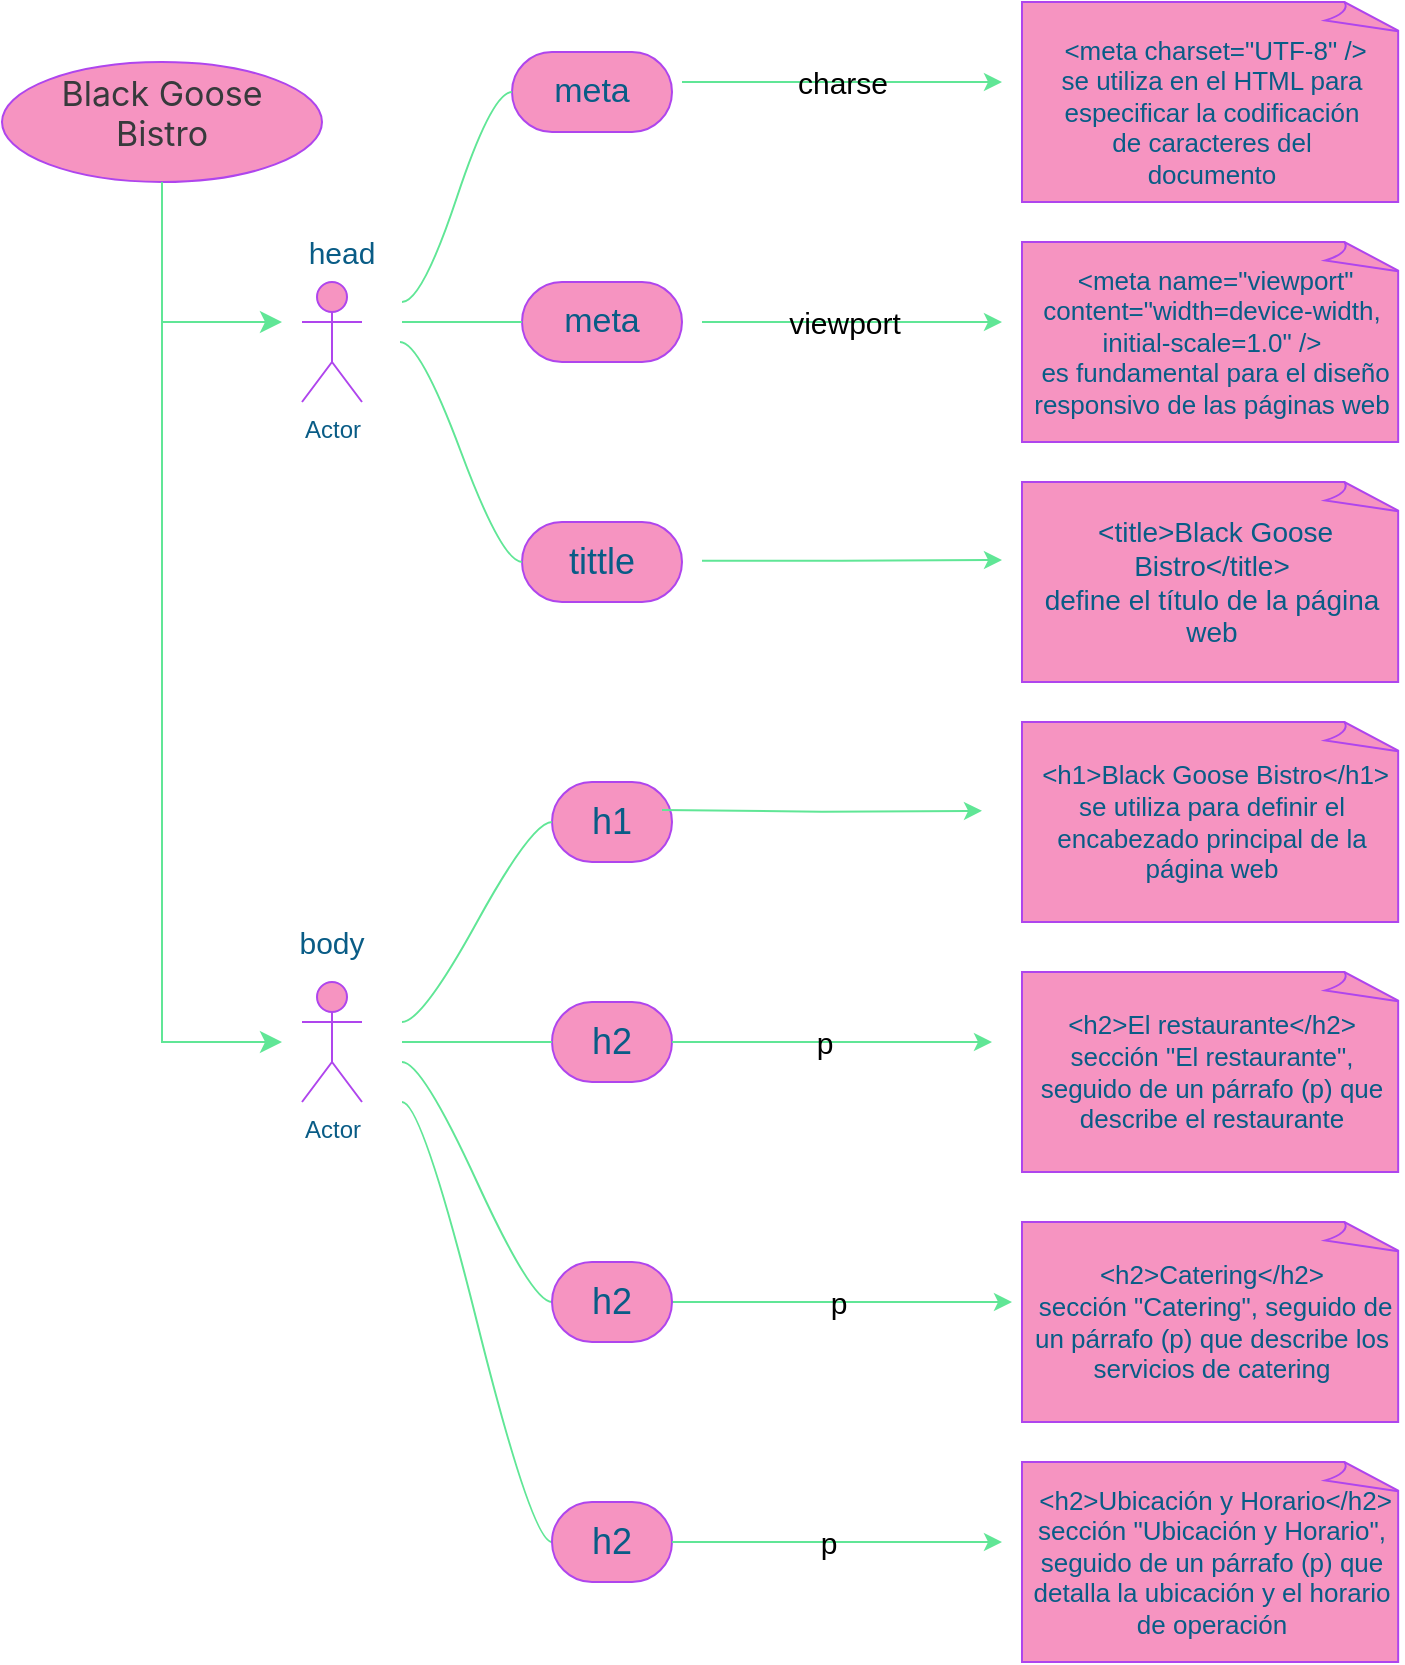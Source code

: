 <mxfile version="24.7.16">
  <diagram name="Página-1" id="Aj56r02QRUB-m-DAXe9O">
    <mxGraphModel dx="925" dy="495" grid="1" gridSize="10" guides="1" tooltips="1" connect="1" arrows="1" fold="1" page="1" pageScale="1" pageWidth="827" pageHeight="1169" math="0" shadow="0">
      <root>
        <mxCell id="0" />
        <mxCell id="1" parent="0" />
        <mxCell id="4DF3nojVsG-P_XL8GPun-1" value="" style="ellipse;whiteSpace=wrap;html=1;labelBackgroundColor=none;fillColor=#F694C1;strokeColor=#AF45ED;fontColor=#095C86;" vertex="1" parent="1">
          <mxGeometry x="90" y="30" width="160" height="60" as="geometry" />
        </mxCell>
        <mxCell id="4DF3nojVsG-P_XL8GPun-2" value="&#xa;&lt;h2 id=&quot;yui_3_17_2_1_1726962774121_44&quot; style=&quot;box-sizing: border-box; margin-top: 0px; margin-bottom: 0.5rem; font-family: -apple-system, BlinkMacSystemFont, &amp;quot;Segoe UI&amp;quot;, Roboto, &amp;quot;Helvetica Neue&amp;quot;, Arial, sans-serif, &amp;quot;Apple Color Emoji&amp;quot;, &amp;quot;Segoe UI Emoji&amp;quot;, &amp;quot;Segoe UI Symbol&amp;quot;; font-weight: 300; line-height: 1.2; color: rgb(55, 58, 60); font-size: 17px; font-style: normal; font-variant-ligatures: normal; font-variant-caps: normal; letter-spacing: normal; orphans: 2; text-indent: 0px; text-transform: none; widows: 2; word-spacing: 0px; -webkit-text-stroke-width: 0px; white-space: normal; text-decoration-thickness: initial; text-decoration-style: initial; text-decoration-color: initial;&quot;&gt;&lt;b id=&quot;yui_3_17_2_1_1726962774121_43&quot; style=&quot;box-sizing: border-box; font-weight: bolder; font-size: 17px;&quot;&gt;Black Goose Bistro&lt;/b&gt;&lt;/h2&gt;&#xa;&#xa;" style="text;html=1;align=center;verticalAlign=middle;whiteSpace=wrap;rounded=0;fontSize=17;labelBackgroundColor=none;fontColor=#095C86;" vertex="1" parent="1">
          <mxGeometry x="110" y="40" width="120" height="60" as="geometry" />
        </mxCell>
        <mxCell id="4DF3nojVsG-P_XL8GPun-3" value="" style="edgeStyle=segmentEdgeStyle;endArrow=classic;html=1;curved=0;rounded=0;endSize=8;startSize=8;labelBackgroundColor=none;strokeColor=#60E696;fontColor=default;" edge="1" parent="1">
          <mxGeometry width="50" height="50" relative="1" as="geometry">
            <mxPoint x="170" y="90" as="sourcePoint" />
            <mxPoint x="230" y="160" as="targetPoint" />
            <Array as="points">
              <mxPoint x="170" y="160" />
              <mxPoint x="230" y="160" />
            </Array>
          </mxGeometry>
        </mxCell>
        <mxCell id="4DF3nojVsG-P_XL8GPun-5" value="Actor" style="shape=umlActor;verticalLabelPosition=bottom;verticalAlign=top;html=1;outlineConnect=0;labelBackgroundColor=none;fillColor=#F694C1;strokeColor=#AF45ED;fontColor=#095C86;" vertex="1" parent="1">
          <mxGeometry x="240" y="140" width="30" height="60" as="geometry" />
        </mxCell>
        <mxCell id="4DF3nojVsG-P_XL8GPun-7" value="Actor" style="shape=umlActor;verticalLabelPosition=bottom;verticalAlign=top;html=1;outlineConnect=0;labelBackgroundColor=none;fillColor=#F694C1;strokeColor=#AF45ED;fontColor=#095C86;" vertex="1" parent="1">
          <mxGeometry x="240" y="490" width="30" height="60" as="geometry" />
        </mxCell>
        <mxCell id="4DF3nojVsG-P_XL8GPun-8" value="head" style="text;html=1;align=center;verticalAlign=middle;whiteSpace=wrap;rounded=0;fontColor=#095C86;fontSize=15;labelBackgroundColor=none;" vertex="1" parent="1">
          <mxGeometry x="230" y="110" width="60" height="30" as="geometry" />
        </mxCell>
        <mxCell id="4DF3nojVsG-P_XL8GPun-9" value="body" style="text;html=1;align=center;verticalAlign=middle;whiteSpace=wrap;rounded=0;fontColor=#095C86;fontSize=15;labelBackgroundColor=none;" vertex="1" parent="1">
          <mxGeometry x="225" y="455" width="60" height="30" as="geometry" />
        </mxCell>
        <mxCell id="4DF3nojVsG-P_XL8GPun-11" value="&lt;font style=&quot;font-size: 17px;&quot;&gt;meta&lt;/font&gt;" style="whiteSpace=wrap;html=1;rounded=1;arcSize=50;align=center;verticalAlign=middle;strokeWidth=1;autosize=1;spacing=4;treeFolding=1;treeMoving=1;newEdgeStyle={&quot;edgeStyle&quot;:&quot;entityRelationEdgeStyle&quot;,&quot;startArrow&quot;:&quot;none&quot;,&quot;endArrow&quot;:&quot;none&quot;,&quot;segment&quot;:10,&quot;curved&quot;:1,&quot;sourcePerimeterSpacing&quot;:0,&quot;targetPerimeterSpacing&quot;:0};strokeColor=#AF45ED;fontColor=#095C86;fillColor=#F694C1;labelBackgroundColor=none;" vertex="1" parent="1">
          <mxGeometry x="345" y="25" width="80" height="40" as="geometry" />
        </mxCell>
        <mxCell id="4DF3nojVsG-P_XL8GPun-12" value="" style="edgeStyle=entityRelationEdgeStyle;startArrow=none;endArrow=none;segment=10;curved=1;sourcePerimeterSpacing=0;targetPerimeterSpacing=0;rounded=0;strokeColor=#60E696;fontColor=default;fillColor=#F694C1;labelBackgroundColor=none;" edge="1" target="4DF3nojVsG-P_XL8GPun-11" parent="1">
          <mxGeometry relative="1" as="geometry">
            <mxPoint x="290" y="150" as="sourcePoint" />
            <Array as="points">
              <mxPoint x="290" y="140" />
            </Array>
          </mxGeometry>
        </mxCell>
        <mxCell id="4DF3nojVsG-P_XL8GPun-13" value="&lt;font style=&quot;font-size: 17px;&quot;&gt;meta&lt;/font&gt;" style="whiteSpace=wrap;html=1;rounded=1;arcSize=50;align=center;verticalAlign=middle;strokeWidth=1;autosize=1;spacing=4;treeFolding=1;treeMoving=1;newEdgeStyle={&quot;edgeStyle&quot;:&quot;entityRelationEdgeStyle&quot;,&quot;startArrow&quot;:&quot;none&quot;,&quot;endArrow&quot;:&quot;none&quot;,&quot;segment&quot;:10,&quot;curved&quot;:1,&quot;sourcePerimeterSpacing&quot;:0,&quot;targetPerimeterSpacing&quot;:0};strokeColor=#AF45ED;fontColor=#095C86;fillColor=#F694C1;labelBackgroundColor=none;" vertex="1" parent="1">
          <mxGeometry x="350" y="140" width="80" height="40" as="geometry" />
        </mxCell>
        <mxCell id="4DF3nojVsG-P_XL8GPun-14" value="" style="edgeStyle=entityRelationEdgeStyle;startArrow=none;endArrow=none;segment=10;curved=1;sourcePerimeterSpacing=0;targetPerimeterSpacing=0;rounded=0;strokeColor=#60E696;fontColor=default;fillColor=#F694C1;labelBackgroundColor=none;" edge="1" target="4DF3nojVsG-P_XL8GPun-13" parent="1">
          <mxGeometry relative="1" as="geometry">
            <mxPoint x="290" y="160" as="sourcePoint" />
            <Array as="points">
              <mxPoint x="290" y="180" />
            </Array>
          </mxGeometry>
        </mxCell>
        <mxCell id="4DF3nojVsG-P_XL8GPun-16" value="&lt;font style=&quot;font-size: 18px;&quot;&gt;tittle&lt;/font&gt;" style="whiteSpace=wrap;html=1;rounded=1;arcSize=50;align=center;verticalAlign=middle;strokeWidth=1;autosize=1;spacing=4;treeFolding=1;treeMoving=1;newEdgeStyle={&quot;edgeStyle&quot;:&quot;entityRelationEdgeStyle&quot;,&quot;startArrow&quot;:&quot;none&quot;,&quot;endArrow&quot;:&quot;none&quot;,&quot;segment&quot;:10,&quot;curved&quot;:1,&quot;sourcePerimeterSpacing&quot;:0,&quot;targetPerimeterSpacing&quot;:0};strokeColor=#AF45ED;fontColor=#095C86;fillColor=#F694C1;labelBackgroundColor=none;" vertex="1" parent="1">
          <mxGeometry x="350" y="260" width="80" height="40" as="geometry" />
        </mxCell>
        <mxCell id="4DF3nojVsG-P_XL8GPun-17" value="" style="edgeStyle=entityRelationEdgeStyle;startArrow=none;endArrow=none;segment=10;curved=1;sourcePerimeterSpacing=0;targetPerimeterSpacing=0;rounded=0;strokeColor=#60E696;fontColor=default;fillColor=#F694C1;entryX=0;entryY=0.5;entryDx=0;entryDy=0;labelBackgroundColor=none;" edge="1" parent="1" target="4DF3nojVsG-P_XL8GPun-16">
          <mxGeometry relative="1" as="geometry">
            <mxPoint x="289" y="170" as="sourcePoint" />
            <mxPoint x="319" y="290" as="targetPoint" />
            <Array as="points">
              <mxPoint x="279" y="230" />
              <mxPoint x="299" y="250" />
            </Array>
          </mxGeometry>
        </mxCell>
        <mxCell id="4DF3nojVsG-P_XL8GPun-18" value="&lt;font style=&quot;font-size: 18px;&quot;&gt;h1&lt;/font&gt;" style="whiteSpace=wrap;html=1;rounded=1;arcSize=50;align=center;verticalAlign=middle;strokeWidth=1;autosize=1;spacing=4;treeFolding=1;treeMoving=1;newEdgeStyle={&quot;edgeStyle&quot;:&quot;entityRelationEdgeStyle&quot;,&quot;startArrow&quot;:&quot;none&quot;,&quot;endArrow&quot;:&quot;none&quot;,&quot;segment&quot;:10,&quot;curved&quot;:1,&quot;sourcePerimeterSpacing&quot;:0,&quot;targetPerimeterSpacing&quot;:0};strokeColor=#AF45ED;fontColor=#095C86;fillColor=#F694C1;labelBackgroundColor=none;" vertex="1" parent="1">
          <mxGeometry x="365" y="390" width="60" height="40" as="geometry" />
        </mxCell>
        <mxCell id="4DF3nojVsG-P_XL8GPun-19" value="" style="edgeStyle=entityRelationEdgeStyle;startArrow=none;endArrow=none;segment=10;curved=1;sourcePerimeterSpacing=0;targetPerimeterSpacing=0;rounded=0;strokeColor=#60E696;fontColor=default;fillColor=#F694C1;labelBackgroundColor=none;" edge="1" target="4DF3nojVsG-P_XL8GPun-18" parent="1">
          <mxGeometry relative="1" as="geometry">
            <mxPoint x="290" y="510" as="sourcePoint" />
            <Array as="points">
              <mxPoint x="290" y="500" />
            </Array>
          </mxGeometry>
        </mxCell>
        <mxCell id="4DF3nojVsG-P_XL8GPun-20" value="&lt;font style=&quot;font-size: 18px;&quot;&gt;h2&lt;/font&gt;" style="whiteSpace=wrap;html=1;rounded=1;arcSize=50;align=center;verticalAlign=middle;strokeWidth=1;autosize=1;spacing=4;treeFolding=1;treeMoving=1;newEdgeStyle={&quot;edgeStyle&quot;:&quot;entityRelationEdgeStyle&quot;,&quot;startArrow&quot;:&quot;none&quot;,&quot;endArrow&quot;:&quot;none&quot;,&quot;segment&quot;:10,&quot;curved&quot;:1,&quot;sourcePerimeterSpacing&quot;:0,&quot;targetPerimeterSpacing&quot;:0};strokeColor=#AF45ED;fontColor=#095C86;fillColor=#F694C1;labelBackgroundColor=none;" vertex="1" parent="1">
          <mxGeometry x="365" y="500" width="60" height="40" as="geometry" />
        </mxCell>
        <mxCell id="4DF3nojVsG-P_XL8GPun-21" value="" style="edgeStyle=entityRelationEdgeStyle;startArrow=none;endArrow=none;segment=10;curved=1;sourcePerimeterSpacing=0;targetPerimeterSpacing=0;rounded=0;strokeColor=#60E696;fontColor=default;fillColor=#F694C1;labelBackgroundColor=none;" edge="1" target="4DF3nojVsG-P_XL8GPun-20" parent="1">
          <mxGeometry relative="1" as="geometry">
            <mxPoint x="290" y="520" as="sourcePoint" />
            <Array as="points">
              <mxPoint x="330" y="510" />
              <mxPoint x="320" y="520" />
              <mxPoint x="310" y="510" />
              <mxPoint x="310" y="510" />
              <mxPoint x="290" y="540" />
            </Array>
          </mxGeometry>
        </mxCell>
        <mxCell id="4DF3nojVsG-P_XL8GPun-23" value="" style="edgeStyle=entityRelationEdgeStyle;startArrow=none;endArrow=none;segment=10;curved=1;sourcePerimeterSpacing=0;targetPerimeterSpacing=0;rounded=0;strokeColor=#60E696;fontColor=default;fillColor=#F694C1;labelBackgroundColor=none;entryX=0;entryY=0.5;entryDx=0;entryDy=0;" edge="1" parent="1" target="4DF3nojVsG-P_XL8GPun-54">
          <mxGeometry relative="1" as="geometry">
            <mxPoint x="290" y="550" as="sourcePoint" />
            <mxPoint x="315" y="685" as="targetPoint" />
            <Array as="points">
              <mxPoint x="260" y="530" />
              <mxPoint x="280" y="550" />
            </Array>
          </mxGeometry>
        </mxCell>
        <mxCell id="4DF3nojVsG-P_XL8GPun-24" value="" style="edgeStyle=segmentEdgeStyle;endArrow=classic;html=1;curved=0;rounded=0;endSize=8;startSize=8;labelBackgroundColor=none;strokeColor=#60E696;fontColor=default;" edge="1" parent="1">
          <mxGeometry width="50" height="50" relative="1" as="geometry">
            <mxPoint x="170" y="150" as="sourcePoint" />
            <mxPoint x="230" y="520" as="targetPoint" />
            <Array as="points">
              <mxPoint x="170" y="520" />
              <mxPoint x="230" y="520" />
            </Array>
          </mxGeometry>
        </mxCell>
        <mxCell id="4DF3nojVsG-P_XL8GPun-26" value="&lt;font style=&quot;font-size: 15px;&quot;&gt;charse&lt;/font&gt;" style="endArrow=classic;html=1;rounded=0;fillColor=#F694C1;strokeColor=#60E696;labelBackgroundColor=none;fontColor=default;" edge="1" parent="1">
          <mxGeometry relative="1" as="geometry">
            <mxPoint x="430" y="40" as="sourcePoint" />
            <mxPoint x="590" y="40" as="targetPoint" />
          </mxGeometry>
        </mxCell>
        <mxCell id="4DF3nojVsG-P_XL8GPun-31" value="" style="whiteSpace=wrap;html=1;shape=mxgraph.basic.document;labelBackgroundColor=none;fillColor=#F694C1;strokeColor=#AF45ED;fontColor=#095C86;" vertex="1" parent="1">
          <mxGeometry x="600" width="190" height="100" as="geometry" />
        </mxCell>
        <mxCell id="4DF3nojVsG-P_XL8GPun-32" value="&lt;font style=&quot;font-size: 13px;&quot;&gt;&amp;nbsp;&amp;lt;meta charset=&quot;UTF-8&quot; /&amp;gt;&lt;/font&gt;&lt;div style=&quot;font-size: 13px;&quot;&gt;&lt;font style=&quot;font-size: 13px;&quot;&gt;se utiliza en el HTML para especificar la codificación de caracteres del documento&lt;/font&gt;&lt;br&gt;&lt;/div&gt;" style="text;html=1;align=center;verticalAlign=middle;whiteSpace=wrap;rounded=0;labelBackgroundColor=none;fontColor=#095C86;" vertex="1" parent="1">
          <mxGeometry x="615" y="25" width="160" height="60" as="geometry" />
        </mxCell>
        <mxCell id="4DF3nojVsG-P_XL8GPun-34" value="&lt;font style=&quot;font-size: 15px;&quot;&gt;viewport&lt;/font&gt;" style="endArrow=classic;html=1;rounded=0;fillColor=#F694C1;strokeColor=#60E696;fontSize=14;labelBackgroundColor=none;fontColor=default;" edge="1" parent="1">
          <mxGeometry x="-0.067" relative="1" as="geometry">
            <mxPoint x="440" y="160" as="sourcePoint" />
            <mxPoint x="590" y="160" as="targetPoint" />
            <mxPoint x="1" as="offset" />
          </mxGeometry>
        </mxCell>
        <mxCell id="4DF3nojVsG-P_XL8GPun-36" value="&lt;font style=&quot;font-size: 13px;&quot;&gt;&amp;nbsp;&amp;lt;meta name=&quot;viewport&quot; content=&quot;width=device-width, initial-scale=1.0&quot; /&amp;gt;&lt;/font&gt;&lt;div style=&quot;font-size: 13px;&quot;&gt;&lt;font style=&quot;font-size: 13px;&quot;&gt;&amp;nbsp;es fundamental para el diseño responsivo de las páginas web&lt;/font&gt;&lt;br&gt;&lt;/div&gt;" style="whiteSpace=wrap;html=1;shape=mxgraph.basic.document;labelBackgroundColor=none;fillColor=#F694C1;strokeColor=#AF45ED;fontColor=#095C86;" vertex="1" parent="1">
          <mxGeometry x="600" y="120" width="190" height="100" as="geometry" />
        </mxCell>
        <mxCell id="4DF3nojVsG-P_XL8GPun-39" value="" style="endArrow=classic;html=1;rounded=0;labelBackgroundColor=none;strokeColor=#60E696;fontColor=default;" edge="1" parent="1">
          <mxGeometry width="50" height="50" relative="1" as="geometry">
            <mxPoint x="440" y="279.41" as="sourcePoint" />
            <mxPoint x="590" y="279" as="targetPoint" />
            <Array as="points">
              <mxPoint x="510" y="279.41" />
            </Array>
          </mxGeometry>
        </mxCell>
        <mxCell id="4DF3nojVsG-P_XL8GPun-40" value="&lt;div style=&quot;font-size: 14px;&quot;&gt;&lt;span style=&quot;font-size: 13px;&quot;&gt;&amp;nbsp;&lt;/span&gt;&lt;font style=&quot;font-size: 14px;&quot;&gt;&amp;lt;title&amp;gt;Black Goose Bistro&amp;lt;/title&amp;gt;&lt;/font&gt;&lt;/div&gt;&lt;div style=&quot;font-size: 14px;&quot;&gt;&lt;span style=&quot;background-color: initial;&quot;&gt;&lt;font style=&quot;font-size: 14px;&quot;&gt;define el título de la página web&lt;/font&gt;&lt;/span&gt;&lt;br&gt;&lt;/div&gt;" style="whiteSpace=wrap;html=1;shape=mxgraph.basic.document;labelBackgroundColor=none;fillColor=#F694C1;strokeColor=#AF45ED;fontColor=#095C86;" vertex="1" parent="1">
          <mxGeometry x="600" y="240" width="190" height="100" as="geometry" />
        </mxCell>
        <mxCell id="4DF3nojVsG-P_XL8GPun-43" value="" style="edgeStyle=entityRelationEdgeStyle;startArrow=none;endArrow=none;segment=10;curved=1;sourcePerimeterSpacing=0;targetPerimeterSpacing=0;rounded=0;strokeColor=#60E696;fontColor=default;fillColor=#F694C1;labelBackgroundColor=none;entryX=0;entryY=0.5;entryDx=0;entryDy=0;" edge="1" parent="1" target="4DF3nojVsG-P_XL8GPun-51">
          <mxGeometry relative="1" as="geometry">
            <mxPoint x="290" y="530" as="sourcePoint" />
            <mxPoint x="345" y="645" as="targetPoint" />
            <Array as="points">
              <mxPoint x="280" y="530" />
              <mxPoint x="235" y="660" />
              <mxPoint x="330" y="580" />
              <mxPoint x="360" y="640" />
            </Array>
          </mxGeometry>
        </mxCell>
        <mxCell id="4DF3nojVsG-P_XL8GPun-45" value="" style="endArrow=classic;html=1;rounded=0;labelBackgroundColor=none;strokeColor=#60E696;fontColor=default;" edge="1" parent="1">
          <mxGeometry width="50" height="50" relative="1" as="geometry">
            <mxPoint x="420" y="404" as="sourcePoint" />
            <mxPoint x="580" y="404.41" as="targetPoint" />
            <Array as="points">
              <mxPoint x="500" y="404.82" />
            </Array>
          </mxGeometry>
        </mxCell>
        <mxCell id="4DF3nojVsG-P_XL8GPun-46" value="&lt;div style=&quot;font-size: 13px;&quot;&gt;&lt;div&gt;&amp;nbsp;&amp;lt;h1&amp;gt;Black Goose Bistro&amp;lt;/h1&amp;gt;&lt;/div&gt;&lt;div&gt;se utiliza para definir el encabezado principal de la página web&lt;br&gt;&lt;/div&gt;&lt;/div&gt;" style="whiteSpace=wrap;html=1;shape=mxgraph.basic.document;labelBackgroundColor=none;fillColor=#F694C1;strokeColor=#AF45ED;fontColor=#095C86;" vertex="1" parent="1">
          <mxGeometry x="600" y="360" width="190" height="100" as="geometry" />
        </mxCell>
        <mxCell id="4DF3nojVsG-P_XL8GPun-47" value="&lt;div style=&quot;&quot;&gt;&lt;div style=&quot;&quot;&gt;&lt;span style=&quot;font-size: 13px;&quot;&gt;&amp;lt;h2&amp;gt;El restaurante&amp;lt;/h2&amp;gt;&lt;/span&gt;&lt;br&gt;&lt;/div&gt;&lt;div style=&quot;font-size: 13px;&quot;&gt;sección &quot;El restaurante&quot;, seguido de un párrafo (p) que describe el restaurante&lt;br&gt;&lt;/div&gt;&lt;/div&gt;" style="whiteSpace=wrap;html=1;shape=mxgraph.basic.document;labelBackgroundColor=none;fillColor=#F694C1;strokeColor=#AF45ED;fontColor=#095C86;" vertex="1" parent="1">
          <mxGeometry x="600" y="485" width="190" height="100" as="geometry" />
        </mxCell>
        <mxCell id="4DF3nojVsG-P_XL8GPun-48" value="&lt;span style=&quot;font-size: 15px;&quot;&gt;p&lt;/span&gt;" style="endArrow=classic;html=1;rounded=0;fillColor=#F694C1;strokeColor=#60E696;fontSize=14;labelBackgroundColor=none;fontColor=default;exitX=1;exitY=0.5;exitDx=0;exitDy=0;" edge="1" parent="1" source="4DF3nojVsG-P_XL8GPun-20">
          <mxGeometry x="-0.067" relative="1" as="geometry">
            <mxPoint x="435" y="520" as="sourcePoint" />
            <mxPoint x="585" y="520" as="targetPoint" />
            <mxPoint x="1" as="offset" />
          </mxGeometry>
        </mxCell>
        <mxCell id="4DF3nojVsG-P_XL8GPun-49" value="&lt;div style=&quot;font-size: 13px;&quot;&gt;&lt;div style=&quot;&quot;&gt;&lt;span style=&quot;font-size: 13px;&quot;&gt;&amp;lt;h2&amp;gt;Catering&amp;lt;/h2&amp;gt;&lt;/span&gt;&lt;br&gt;&lt;/div&gt;&lt;div style=&quot;&quot;&gt;&amp;nbsp;sección &quot;Catering&quot;, seguido de un párrafo (p) que describe los servicios de catering&lt;span style=&quot;font-size: 13px;&quot;&gt;&lt;br&gt;&lt;/span&gt;&lt;/div&gt;&lt;/div&gt;" style="whiteSpace=wrap;html=1;shape=mxgraph.basic.document;labelBackgroundColor=none;fillColor=#F694C1;strokeColor=#AF45ED;fontColor=#095C86;" vertex="1" parent="1">
          <mxGeometry x="600" y="610" width="190" height="100" as="geometry" />
        </mxCell>
        <mxCell id="4DF3nojVsG-P_XL8GPun-53" style="edgeStyle=entityRelationEdgeStyle;rounded=0;orthogonalLoop=1;jettySize=auto;html=1;startArrow=none;endArrow=none;segment=10;curved=1;sourcePerimeterSpacing=0;targetPerimeterSpacing=0;exitX=1;exitY=0.5;exitDx=0;exitDy=0;strokeColor=#60E696;fontColor=#095C86;fillColor=#F694C1;" edge="1" parent="1" source="4DF3nojVsG-P_XL8GPun-51">
          <mxGeometry relative="1" as="geometry">
            <mxPoint x="430" y="650" as="targetPoint" />
          </mxGeometry>
        </mxCell>
        <mxCell id="4DF3nojVsG-P_XL8GPun-51" value="&lt;font style=&quot;font-size: 18px;&quot;&gt;h2&lt;/font&gt;" style="whiteSpace=wrap;html=1;rounded=1;arcSize=50;align=center;verticalAlign=middle;strokeWidth=1;autosize=1;spacing=4;treeFolding=1;treeMoving=1;newEdgeStyle={&quot;edgeStyle&quot;:&quot;entityRelationEdgeStyle&quot;,&quot;startArrow&quot;:&quot;none&quot;,&quot;endArrow&quot;:&quot;none&quot;,&quot;segment&quot;:10,&quot;curved&quot;:1,&quot;sourcePerimeterSpacing&quot;:0,&quot;targetPerimeterSpacing&quot;:0};strokeColor=#AF45ED;fontColor=#095C86;fillColor=#F694C1;labelBackgroundColor=none;" vertex="1" parent="1">
          <mxGeometry x="365" y="630" width="60" height="40" as="geometry" />
        </mxCell>
        <mxCell id="4DF3nojVsG-P_XL8GPun-52" value="&lt;span style=&quot;font-size: 15px;&quot;&gt;p&lt;/span&gt;" style="endArrow=classic;html=1;rounded=0;fillColor=#F694C1;strokeColor=#60E696;fontSize=14;labelBackgroundColor=none;fontColor=default;" edge="1" parent="1">
          <mxGeometry x="-0.067" relative="1" as="geometry">
            <mxPoint x="430" y="650" as="sourcePoint" />
            <mxPoint x="595" y="650" as="targetPoint" />
            <mxPoint x="1" as="offset" />
          </mxGeometry>
        </mxCell>
        <mxCell id="4DF3nojVsG-P_XL8GPun-54" value="&lt;font style=&quot;font-size: 18px;&quot;&gt;h2&lt;/font&gt;" style="whiteSpace=wrap;html=1;rounded=1;arcSize=50;align=center;verticalAlign=middle;strokeWidth=1;autosize=1;spacing=4;treeFolding=1;treeMoving=1;newEdgeStyle={&quot;edgeStyle&quot;:&quot;entityRelationEdgeStyle&quot;,&quot;startArrow&quot;:&quot;none&quot;,&quot;endArrow&quot;:&quot;none&quot;,&quot;segment&quot;:10,&quot;curved&quot;:1,&quot;sourcePerimeterSpacing&quot;:0,&quot;targetPerimeterSpacing&quot;:0};strokeColor=#AF45ED;fontColor=#095C86;fillColor=#F694C1;labelBackgroundColor=none;" vertex="1" parent="1">
          <mxGeometry x="365" y="750" width="60" height="40" as="geometry" />
        </mxCell>
        <mxCell id="4DF3nojVsG-P_XL8GPun-55" value="&lt;div style=&quot;font-size: 13px;&quot;&gt;&lt;div style=&quot;&quot;&gt;&lt;span style=&quot;&quot;&gt;&amp;nbsp;&amp;lt;h2&amp;gt;Ubicación y Horario&amp;lt;/h2&amp;gt;&lt;/span&gt;&lt;br&gt;&lt;/div&gt;&lt;div style=&quot;&quot;&gt;&lt;span style=&quot;&quot;&gt;s&lt;/span&gt;&lt;span style=&quot;background-color: initial;&quot;&gt;ección &quot;Ubicación y Horario&quot;, seguido de un párrafo (p) que detalla la ubicación y el horario de operación&lt;/span&gt;&lt;/div&gt;&lt;/div&gt;" style="whiteSpace=wrap;html=1;shape=mxgraph.basic.document;labelBackgroundColor=none;fillColor=#F694C1;strokeColor=#AF45ED;fontColor=#095C86;" vertex="1" parent="1">
          <mxGeometry x="600" y="730" width="190" height="100" as="geometry" />
        </mxCell>
        <mxCell id="4DF3nojVsG-P_XL8GPun-56" value="&lt;span style=&quot;font-size: 15px;&quot;&gt;p&lt;/span&gt;" style="endArrow=classic;html=1;rounded=0;fillColor=#F694C1;strokeColor=#60E696;fontSize=14;labelBackgroundColor=none;fontColor=default;" edge="1" parent="1">
          <mxGeometry x="-0.067" relative="1" as="geometry">
            <mxPoint x="425" y="770" as="sourcePoint" />
            <mxPoint x="590" y="770" as="targetPoint" />
            <mxPoint x="1" as="offset" />
          </mxGeometry>
        </mxCell>
      </root>
    </mxGraphModel>
  </diagram>
</mxfile>
